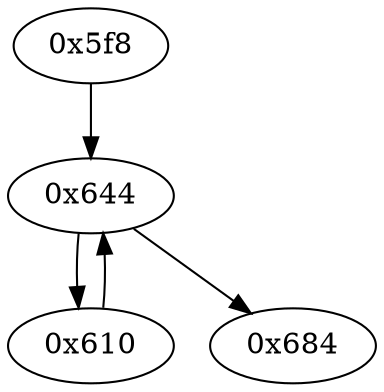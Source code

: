 strict digraph "" {
	graph ["edge"="{}",
		file="/Users/mark/Documents/deobfus-2019-ccs/ALL-CFG/small-programs/1b-1-1-0-0-dc-1-0-0/1528_recovered.dot",
		"graph"="{u'file': u'/Users/mark/Documents/deobfus-2019-ccs/ALL-CFG/small-programs/1b-1-1-0-0-dc-1-0-0/1528_recovered.dot'}",
		"node"="{u'opcode': u''}"
	];
	"0x644"	 [opcode="[u'str', u'str', u'ldr', u'ldr', u'ldr', u'cmp', u'mov']"];
	"0x610"	 [opcode="[u'ldr', u'ldr', u'ldr', u'sub', u'add', u'add', u'ldr', u'ldr', u'add', u'add', u'sub']"];
	"0x644" -> "0x610";
	"0x684"	 [opcode="[u'ldr', u'ldr', u'add', u'bl', u'mov', u'mov', u'pop']"];
	"0x644" -> "0x684";
	"0x610" -> "0x644";
	"0x5f8"	 [opcode="[u'push', u'mov', u'sub', u'mov', u'mov', u'b']"];
	"0x5f8" -> "0x644";
}
